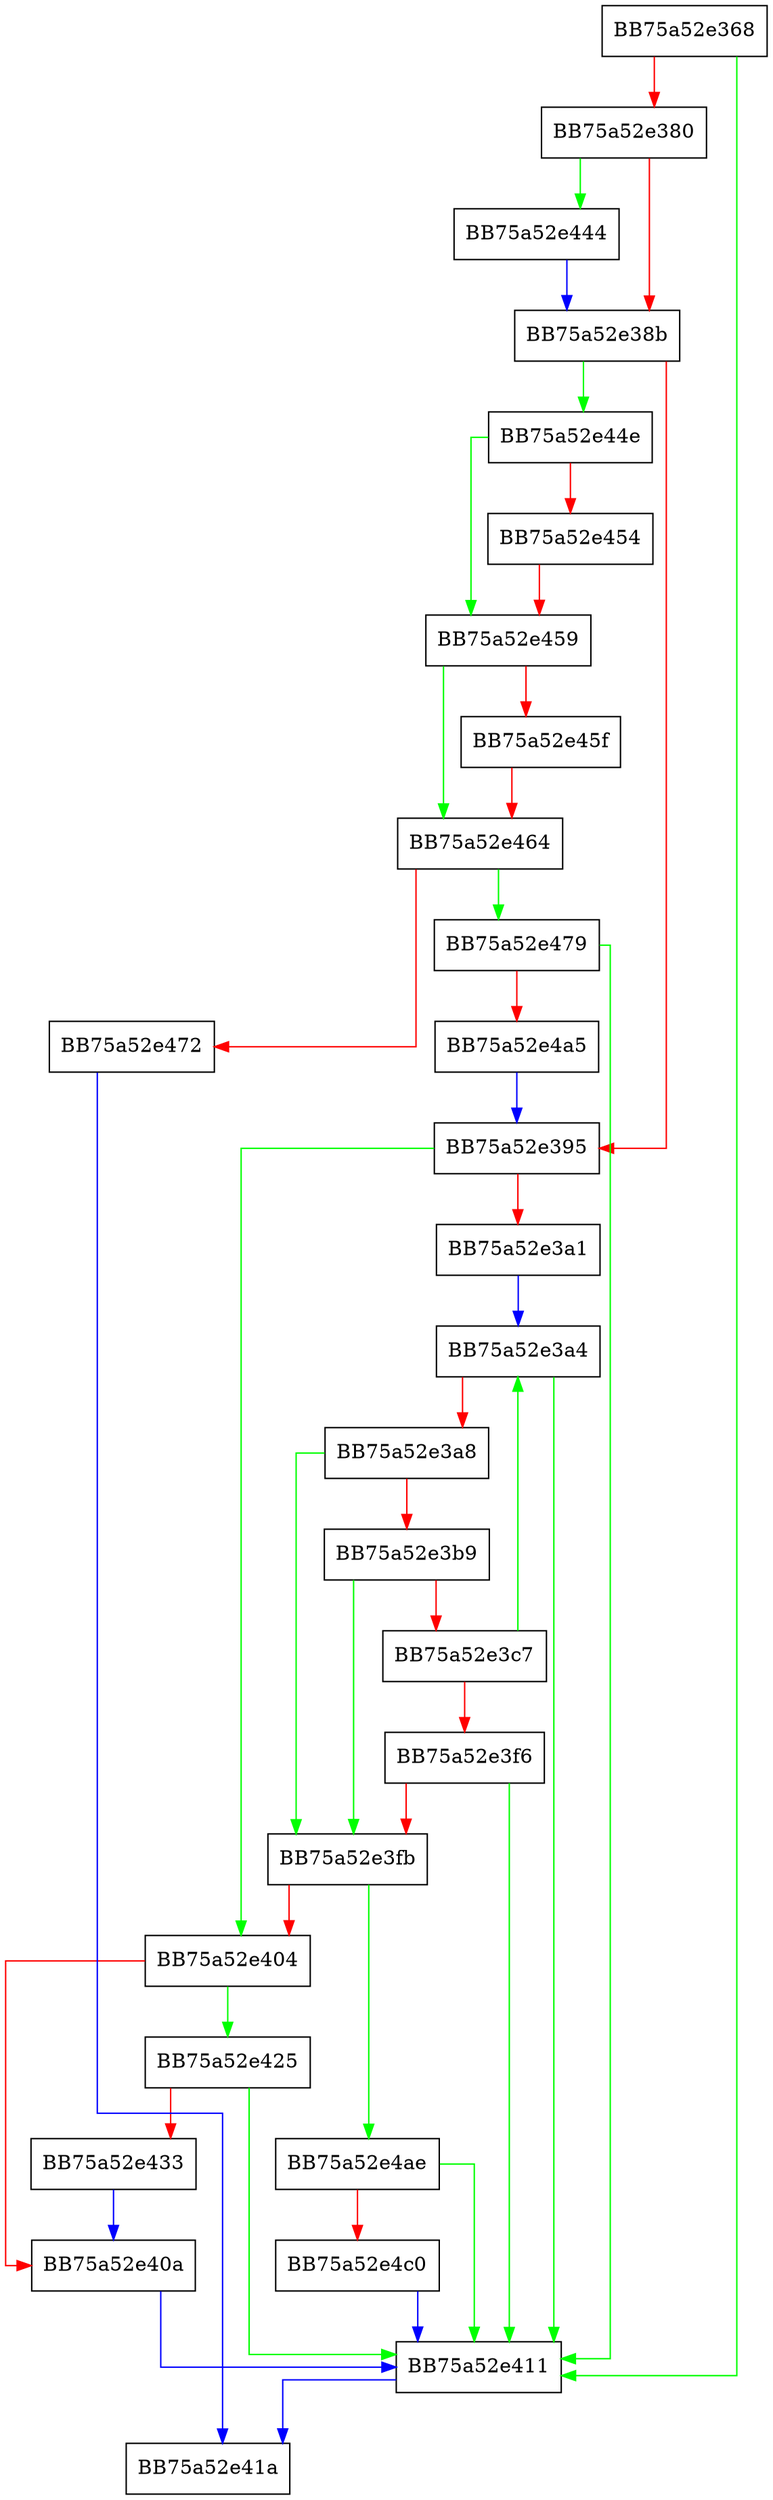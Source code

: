 digraph ProcessDecryptString {
  node [shape="box"];
  graph [splines=ortho];
  BB75a52e368 -> BB75a52e411 [color="green"];
  BB75a52e368 -> BB75a52e380 [color="red"];
  BB75a52e380 -> BB75a52e444 [color="green"];
  BB75a52e380 -> BB75a52e38b [color="red"];
  BB75a52e38b -> BB75a52e44e [color="green"];
  BB75a52e38b -> BB75a52e395 [color="red"];
  BB75a52e395 -> BB75a52e404 [color="green"];
  BB75a52e395 -> BB75a52e3a1 [color="red"];
  BB75a52e3a1 -> BB75a52e3a4 [color="blue"];
  BB75a52e3a4 -> BB75a52e411 [color="green"];
  BB75a52e3a4 -> BB75a52e3a8 [color="red"];
  BB75a52e3a8 -> BB75a52e3fb [color="green"];
  BB75a52e3a8 -> BB75a52e3b9 [color="red"];
  BB75a52e3b9 -> BB75a52e3fb [color="green"];
  BB75a52e3b9 -> BB75a52e3c7 [color="red"];
  BB75a52e3c7 -> BB75a52e3a4 [color="green"];
  BB75a52e3c7 -> BB75a52e3f6 [color="red"];
  BB75a52e3f6 -> BB75a52e411 [color="green"];
  BB75a52e3f6 -> BB75a52e3fb [color="red"];
  BB75a52e3fb -> BB75a52e4ae [color="green"];
  BB75a52e3fb -> BB75a52e404 [color="red"];
  BB75a52e404 -> BB75a52e425 [color="green"];
  BB75a52e404 -> BB75a52e40a [color="red"];
  BB75a52e40a -> BB75a52e411 [color="blue"];
  BB75a52e411 -> BB75a52e41a [color="blue"];
  BB75a52e425 -> BB75a52e411 [color="green"];
  BB75a52e425 -> BB75a52e433 [color="red"];
  BB75a52e433 -> BB75a52e40a [color="blue"];
  BB75a52e444 -> BB75a52e38b [color="blue"];
  BB75a52e44e -> BB75a52e459 [color="green"];
  BB75a52e44e -> BB75a52e454 [color="red"];
  BB75a52e454 -> BB75a52e459 [color="red"];
  BB75a52e459 -> BB75a52e464 [color="green"];
  BB75a52e459 -> BB75a52e45f [color="red"];
  BB75a52e45f -> BB75a52e464 [color="red"];
  BB75a52e464 -> BB75a52e479 [color="green"];
  BB75a52e464 -> BB75a52e472 [color="red"];
  BB75a52e472 -> BB75a52e41a [color="blue"];
  BB75a52e479 -> BB75a52e411 [color="green"];
  BB75a52e479 -> BB75a52e4a5 [color="red"];
  BB75a52e4a5 -> BB75a52e395 [color="blue"];
  BB75a52e4ae -> BB75a52e411 [color="green"];
  BB75a52e4ae -> BB75a52e4c0 [color="red"];
  BB75a52e4c0 -> BB75a52e411 [color="blue"];
}